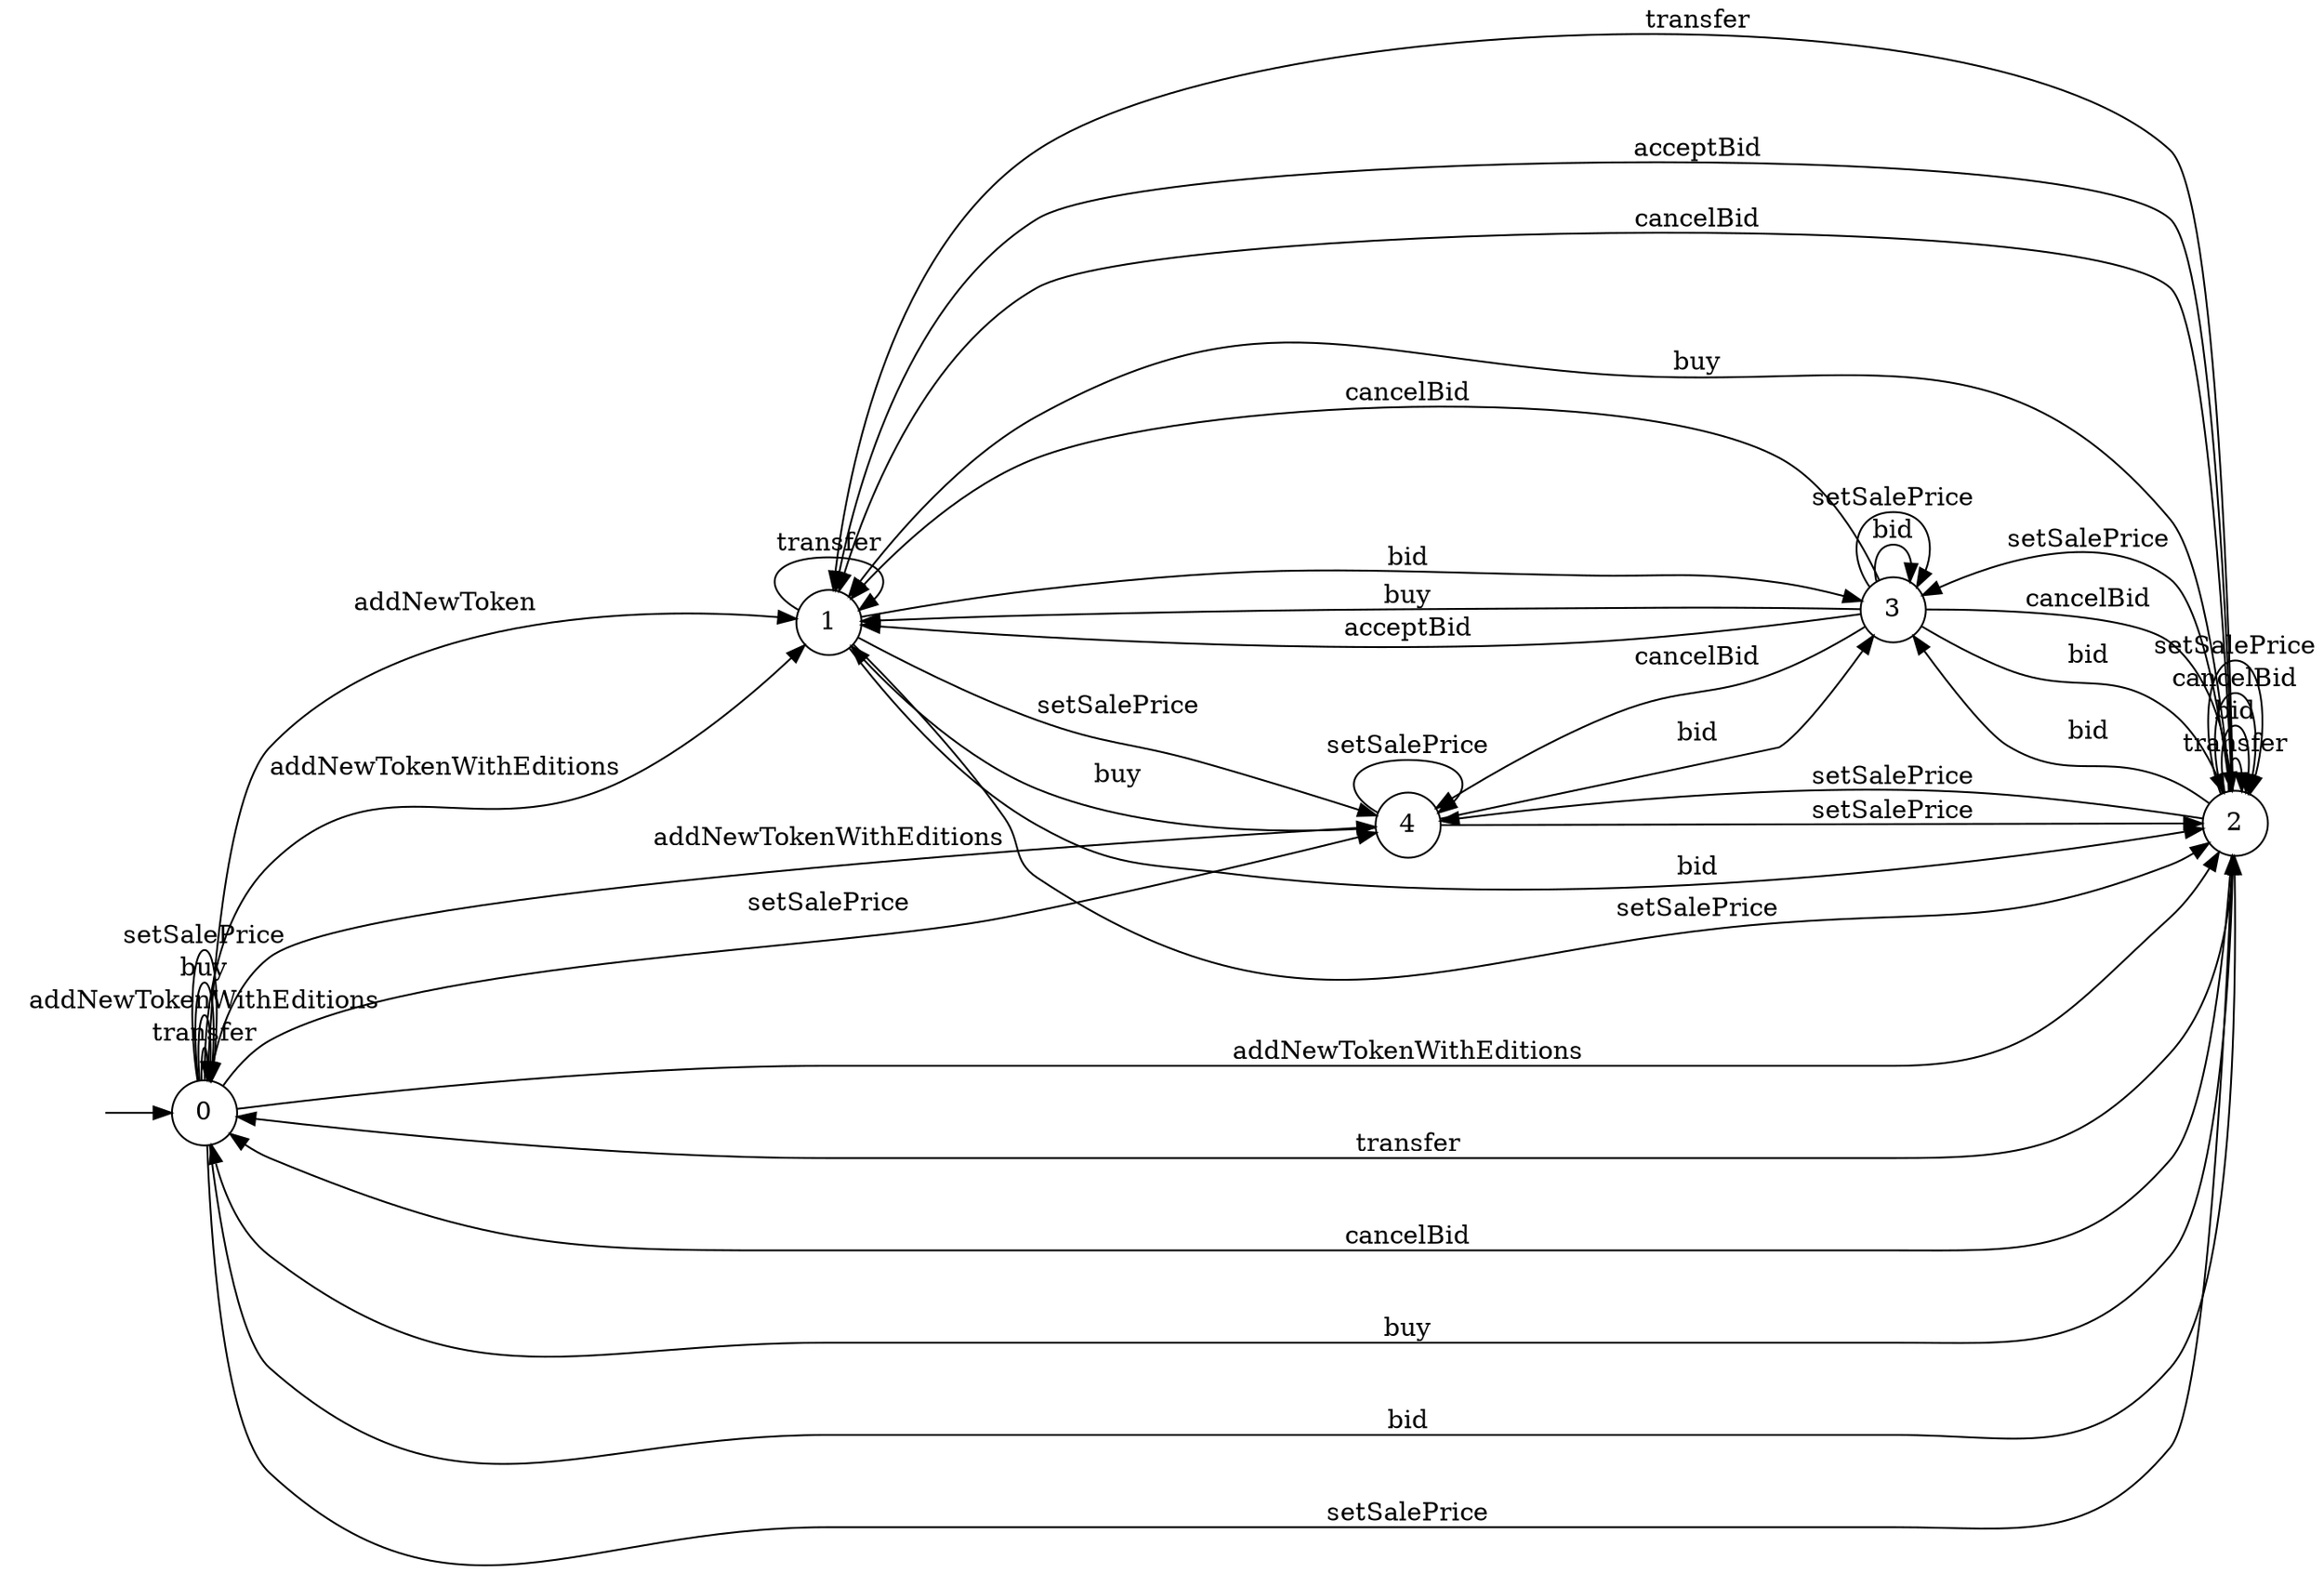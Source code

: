 digraph "./InvConPlus/Dapp-Automata-data/result/model-fix/0x41a322b28d0ff354040e2cbc676f0320d8c8850d/SupeRare/FSM-4" {
	graph [rankdir=LR]
	"" [label="" shape=plaintext]
	1 [label=1 shape=circle]
	4 [label=4 shape=circle]
	2 [label=2 shape=circle]
	3 [label=3 shape=circle]
	0 [label=0 shape=circle]
	"" -> 0 [label=""]
	0 -> 0 [label=transfer]
	0 -> 1 [label=addNewToken]
	0 -> 1 [label=addNewTokenWithEditions]
	0 -> 4 [label=addNewTokenWithEditions]
	0 -> 2 [label=addNewTokenWithEditions]
	0 -> 0 [label=addNewTokenWithEditions]
	0 -> 2 [label=bid]
	0 -> 0 [label=buy]
	0 -> 4 [label=setSalePrice]
	0 -> 2 [label=setSalePrice]
	0 -> 0 [label=setSalePrice]
	3 -> 2 [label=bid]
	3 -> 3 [label=bid]
	3 -> 1 [label=acceptBid]
	3 -> 1 [label=cancelBid]
	3 -> 2 [label=cancelBid]
	3 -> 4 [label=cancelBid]
	3 -> 1 [label=buy]
	3 -> 3 [label=setSalePrice]
	4 -> 3 [label=bid]
	4 -> 1 [label=buy]
	4 -> 2 [label=setSalePrice]
	4 -> 4 [label=setSalePrice]
	2 -> 1 [label=transfer]
	2 -> 2 [label=transfer]
	2 -> 0 [label=transfer]
	2 -> 2 [label=bid]
	2 -> 3 [label=bid]
	2 -> 1 [label=acceptBid]
	2 -> 1 [label=cancelBid]
	2 -> 2 [label=cancelBid]
	2 -> 0 [label=cancelBid]
	2 -> 1 [label=buy]
	2 -> 0 [label=buy]
	2 -> 2 [label=setSalePrice]
	2 -> 3 [label=setSalePrice]
	2 -> 4 [label=setSalePrice]
	1 -> 1 [label=transfer]
	1 -> 2 [label=bid]
	1 -> 3 [label=bid]
	1 -> 2 [label=setSalePrice]
	1 -> 4 [label=setSalePrice]
}
